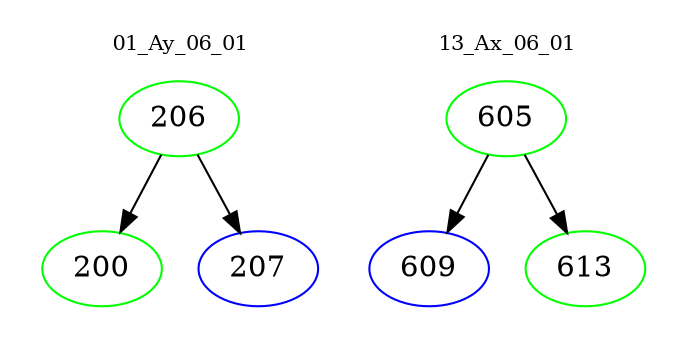 digraph{
subgraph cluster_0 {
color = white
label = "01_Ay_06_01";
fontsize=10;
T0_206 [label="206", color="green"]
T0_206 -> T0_200 [color="black"]
T0_200 [label="200", color="green"]
T0_206 -> T0_207 [color="black"]
T0_207 [label="207", color="blue"]
}
subgraph cluster_1 {
color = white
label = "13_Ax_06_01";
fontsize=10;
T1_605 [label="605", color="green"]
T1_605 -> T1_609 [color="black"]
T1_609 [label="609", color="blue"]
T1_605 -> T1_613 [color="black"]
T1_613 [label="613", color="green"]
}
}
